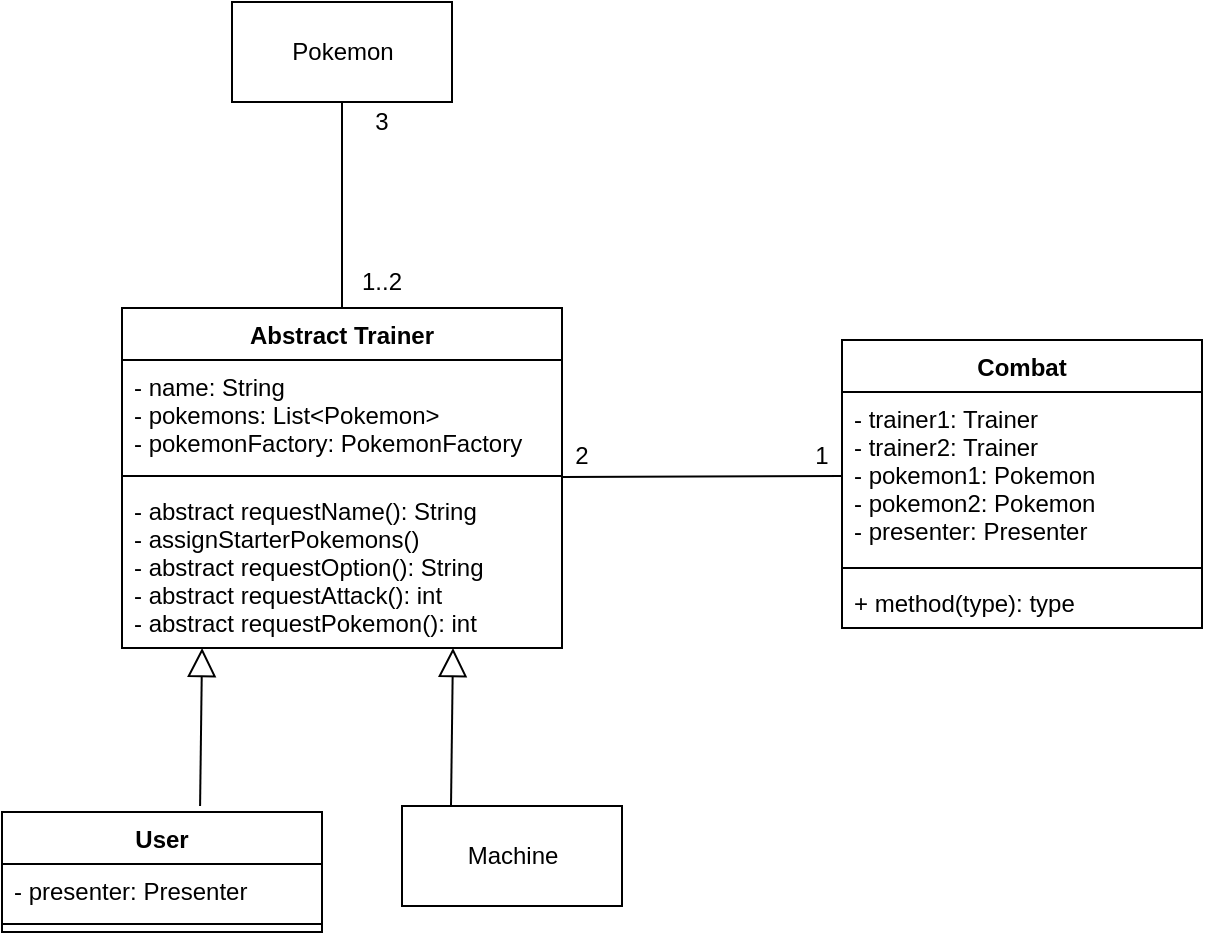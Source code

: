 <mxfile version="10.6.7" type="google"><diagram id="CcjKGZd7Sn_Ry0HWZtH2" name="Page-1"><mxGraphModel dx="1158" dy="699" grid="1" gridSize="10" guides="1" tooltips="1" connect="1" arrows="1" fold="1" page="1" pageScale="1" pageWidth="1169" pageHeight="827" math="0" shadow="0"><root><mxCell id="0"/><mxCell id="1" parent="0"/><mxCell id="jzzcb7jTRyJCZXFLhRB7-1" value="Abstract Trainer" style="swimlane;fontStyle=1;align=center;verticalAlign=top;childLayout=stackLayout;horizontal=1;startSize=26;horizontalStack=0;resizeParent=1;resizeParentMax=0;resizeLast=0;collapsible=1;marginBottom=0;" vertex="1" parent="1"><mxGeometry x="280" y="323" width="220" height="170" as="geometry"/></mxCell><mxCell id="jzzcb7jTRyJCZXFLhRB7-2" value="- name: String&#10;- pokemons: List&lt;Pokemon&gt;&#10;- pokemonFactory: PokemonFactory&#10;" style="text;strokeColor=none;fillColor=none;align=left;verticalAlign=top;spacingLeft=4;spacingRight=4;overflow=hidden;rotatable=0;points=[[0,0.5],[1,0.5]];portConstraint=eastwest;" vertex="1" parent="jzzcb7jTRyJCZXFLhRB7-1"><mxGeometry y="26" width="220" height="54" as="geometry"/></mxCell><mxCell id="jzzcb7jTRyJCZXFLhRB7-3" value="" style="line;strokeWidth=1;fillColor=none;align=left;verticalAlign=middle;spacingTop=-1;spacingLeft=3;spacingRight=3;rotatable=0;labelPosition=right;points=[];portConstraint=eastwest;" vertex="1" parent="jzzcb7jTRyJCZXFLhRB7-1"><mxGeometry y="80" width="220" height="8" as="geometry"/></mxCell><mxCell id="jzzcb7jTRyJCZXFLhRB7-4" value="- abstract requestName(): String&#10;- assignStarterPokemons()&#10;- abstract requestOption(): String&#10;- abstract requestAttack(): int&#10;- abstract requestPokemon(): int&#10;" style="text;strokeColor=none;fillColor=none;align=left;verticalAlign=top;spacingLeft=4;spacingRight=4;overflow=hidden;rotatable=0;points=[[0,0.5],[1,0.5]];portConstraint=eastwest;" vertex="1" parent="jzzcb7jTRyJCZXFLhRB7-1"><mxGeometry y="88" width="220" height="82" as="geometry"/></mxCell><mxCell id="jzzcb7jTRyJCZXFLhRB7-5" value="Combat" style="swimlane;fontStyle=1;align=center;verticalAlign=top;childLayout=stackLayout;horizontal=1;startSize=26;horizontalStack=0;resizeParent=1;resizeParentMax=0;resizeLast=0;collapsible=1;marginBottom=0;" vertex="1" parent="1"><mxGeometry x="640" y="339" width="180" height="144" as="geometry"/></mxCell><mxCell id="jzzcb7jTRyJCZXFLhRB7-6" value="- trainer1: Trainer&#10;- trainer2: Trainer&#10;- pokemon1: Pokemon&#10;- pokemon2: Pokemon&#10;- presenter: Presenter&#10;" style="text;strokeColor=none;fillColor=none;align=left;verticalAlign=top;spacingLeft=4;spacingRight=4;overflow=hidden;rotatable=0;points=[[0,0.5],[1,0.5]];portConstraint=eastwest;" vertex="1" parent="jzzcb7jTRyJCZXFLhRB7-5"><mxGeometry y="26" width="180" height="84" as="geometry"/></mxCell><mxCell id="jzzcb7jTRyJCZXFLhRB7-7" value="" style="line;strokeWidth=1;fillColor=none;align=left;verticalAlign=middle;spacingTop=-1;spacingLeft=3;spacingRight=3;rotatable=0;labelPosition=right;points=[];portConstraint=eastwest;" vertex="1" parent="jzzcb7jTRyJCZXFLhRB7-5"><mxGeometry y="110" width="180" height="8" as="geometry"/></mxCell><mxCell id="jzzcb7jTRyJCZXFLhRB7-8" value="+ method(type): type" style="text;strokeColor=none;fillColor=none;align=left;verticalAlign=top;spacingLeft=4;spacingRight=4;overflow=hidden;rotatable=0;points=[[0,0.5],[1,0.5]];portConstraint=eastwest;" vertex="1" parent="jzzcb7jTRyJCZXFLhRB7-5"><mxGeometry y="118" width="180" height="26" as="geometry"/></mxCell><mxCell id="jzzcb7jTRyJCZXFLhRB7-9" value="Pokemon" style="html=1;" vertex="1" parent="1"><mxGeometry x="335" y="170" width="110" height="50" as="geometry"/></mxCell><mxCell id="jzzcb7jTRyJCZXFLhRB7-10" value="Machine&lt;br&gt;" style="html=1;" vertex="1" parent="1"><mxGeometry x="420" y="572" width="110" height="50" as="geometry"/></mxCell><mxCell id="jzzcb7jTRyJCZXFLhRB7-11" value="User" style="swimlane;fontStyle=1;align=center;verticalAlign=top;childLayout=stackLayout;horizontal=1;startSize=26;horizontalStack=0;resizeParent=1;resizeParentMax=0;resizeLast=0;collapsible=1;marginBottom=0;" vertex="1" parent="1"><mxGeometry x="220" y="575" width="160" height="60" as="geometry"/></mxCell><mxCell id="jzzcb7jTRyJCZXFLhRB7-12" value="- presenter: Presenter" style="text;strokeColor=none;fillColor=none;align=left;verticalAlign=top;spacingLeft=4;spacingRight=4;overflow=hidden;rotatable=0;points=[[0,0.5],[1,0.5]];portConstraint=eastwest;" vertex="1" parent="jzzcb7jTRyJCZXFLhRB7-11"><mxGeometry y="26" width="160" height="26" as="geometry"/></mxCell><mxCell id="jzzcb7jTRyJCZXFLhRB7-13" value="" style="line;strokeWidth=1;fillColor=none;align=left;verticalAlign=middle;spacingTop=-1;spacingLeft=3;spacingRight=3;rotatable=0;labelPosition=right;points=[];portConstraint=eastwest;" vertex="1" parent="jzzcb7jTRyJCZXFLhRB7-11"><mxGeometry y="52" width="160" height="8" as="geometry"/></mxCell><mxCell id="jzzcb7jTRyJCZXFLhRB7-15" value="" style="endArrow=none;html=1;entryX=0.5;entryY=1;entryDx=0;entryDy=0;exitX=0.5;exitY=0;exitDx=0;exitDy=0;" edge="1" parent="1" source="jzzcb7jTRyJCZXFLhRB7-1" target="jzzcb7jTRyJCZXFLhRB7-9"><mxGeometry width="50" height="50" relative="1" as="geometry"><mxPoint x="220" y="710" as="sourcePoint"/><mxPoint x="270" y="660" as="targetPoint"/></mxGeometry></mxCell><mxCell id="jzzcb7jTRyJCZXFLhRB7-16" value="" style="endArrow=none;html=1;entryX=0;entryY=0.5;entryDx=0;entryDy=0;" edge="1" parent="1" source="jzzcb7jTRyJCZXFLhRB7-1" target="jzzcb7jTRyJCZXFLhRB7-6"><mxGeometry width="50" height="50" relative="1" as="geometry"><mxPoint x="400" y="333" as="sourcePoint"/><mxPoint x="400" y="230" as="targetPoint"/></mxGeometry></mxCell><mxCell id="jzzcb7jTRyJCZXFLhRB7-17" value="" style="endArrow=block;endFill=0;endSize=12;html=1;entryX=0.182;entryY=1;entryDx=0;entryDy=0;entryPerimeter=0;exitX=0.619;exitY=-0.05;exitDx=0;exitDy=0;exitPerimeter=0;" edge="1" parent="1" source="jzzcb7jTRyJCZXFLhRB7-11" target="jzzcb7jTRyJCZXFLhRB7-4"><mxGeometry width="160" relative="1" as="geometry"><mxPoint x="220" y="660" as="sourcePoint"/><mxPoint x="380" y="660" as="targetPoint"/></mxGeometry></mxCell><mxCell id="jzzcb7jTRyJCZXFLhRB7-18" value="" style="endArrow=block;endFill=0;endSize=12;html=1;entryX=0.182;entryY=1;entryDx=0;entryDy=0;entryPerimeter=0;exitX=0.619;exitY=-0.05;exitDx=0;exitDy=0;exitPerimeter=0;" edge="1" parent="1"><mxGeometry width="160" relative="1" as="geometry"><mxPoint x="444.5" y="572" as="sourcePoint"/><mxPoint x="445.5" y="493" as="targetPoint"/></mxGeometry></mxCell><mxCell id="jzzcb7jTRyJCZXFLhRB7-19" value="1" style="text;html=1;strokeColor=none;fillColor=none;align=center;verticalAlign=middle;whiteSpace=wrap;rounded=0;" vertex="1" parent="1"><mxGeometry x="610" y="387" width="40" height="20" as="geometry"/></mxCell><mxCell id="jzzcb7jTRyJCZXFLhRB7-20" value="2" style="text;html=1;strokeColor=none;fillColor=none;align=center;verticalAlign=middle;whiteSpace=wrap;rounded=0;" vertex="1" parent="1"><mxGeometry x="490" y="387" width="40" height="20" as="geometry"/></mxCell><mxCell id="jzzcb7jTRyJCZXFLhRB7-21" value="1..2" style="text;html=1;strokeColor=none;fillColor=none;align=center;verticalAlign=middle;whiteSpace=wrap;rounded=0;" vertex="1" parent="1"><mxGeometry x="390" y="300" width="40" height="20" as="geometry"/></mxCell><mxCell id="jzzcb7jTRyJCZXFLhRB7-22" value="3" style="text;html=1;strokeColor=none;fillColor=none;align=center;verticalAlign=middle;whiteSpace=wrap;rounded=0;" vertex="1" parent="1"><mxGeometry x="390" y="220" width="40" height="20" as="geometry"/></mxCell></root></mxGraphModel></diagram></mxfile>